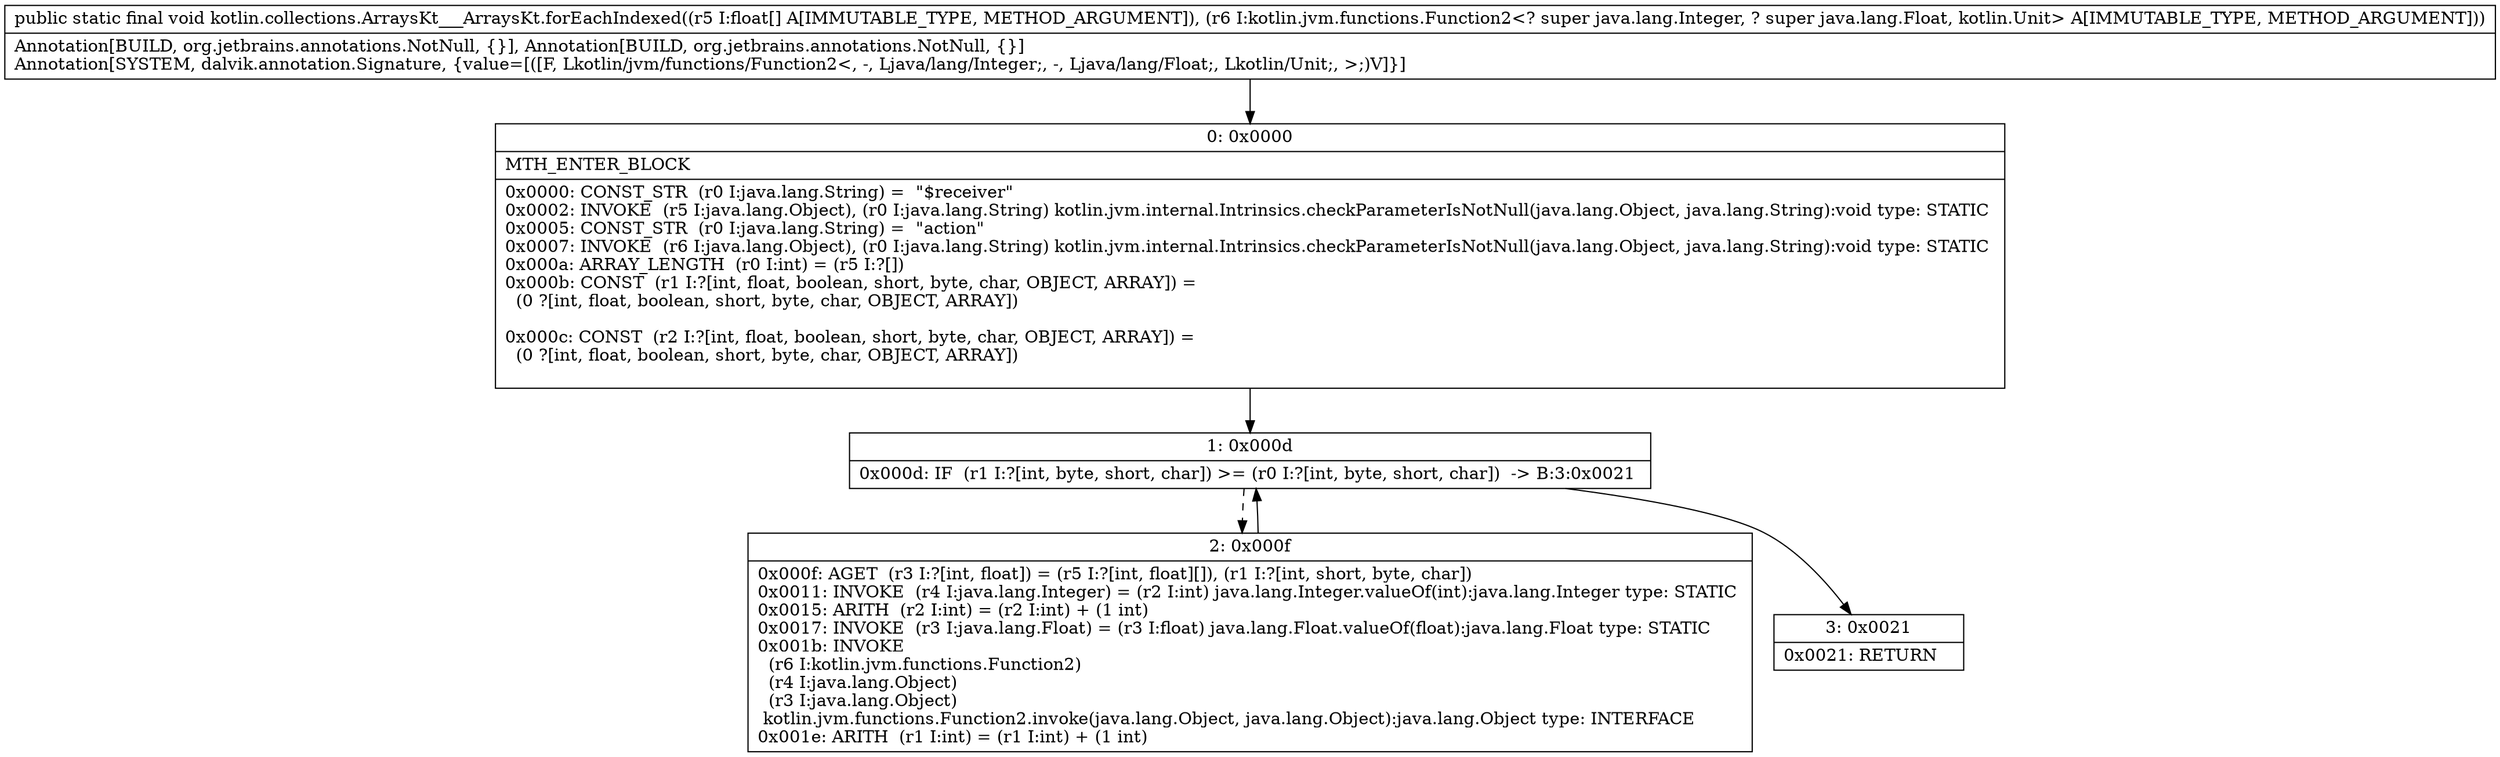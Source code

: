 digraph "CFG forkotlin.collections.ArraysKt___ArraysKt.forEachIndexed([FLkotlin\/jvm\/functions\/Function2;)V" {
Node_0 [shape=record,label="{0\:\ 0x0000|MTH_ENTER_BLOCK\l|0x0000: CONST_STR  (r0 I:java.lang.String) =  \"$receiver\" \l0x0002: INVOKE  (r5 I:java.lang.Object), (r0 I:java.lang.String) kotlin.jvm.internal.Intrinsics.checkParameterIsNotNull(java.lang.Object, java.lang.String):void type: STATIC \l0x0005: CONST_STR  (r0 I:java.lang.String) =  \"action\" \l0x0007: INVOKE  (r6 I:java.lang.Object), (r0 I:java.lang.String) kotlin.jvm.internal.Intrinsics.checkParameterIsNotNull(java.lang.Object, java.lang.String):void type: STATIC \l0x000a: ARRAY_LENGTH  (r0 I:int) = (r5 I:?[]) \l0x000b: CONST  (r1 I:?[int, float, boolean, short, byte, char, OBJECT, ARRAY]) = \l  (0 ?[int, float, boolean, short, byte, char, OBJECT, ARRAY])\l \l0x000c: CONST  (r2 I:?[int, float, boolean, short, byte, char, OBJECT, ARRAY]) = \l  (0 ?[int, float, boolean, short, byte, char, OBJECT, ARRAY])\l \l}"];
Node_1 [shape=record,label="{1\:\ 0x000d|0x000d: IF  (r1 I:?[int, byte, short, char]) \>= (r0 I:?[int, byte, short, char])  \-\> B:3:0x0021 \l}"];
Node_2 [shape=record,label="{2\:\ 0x000f|0x000f: AGET  (r3 I:?[int, float]) = (r5 I:?[int, float][]), (r1 I:?[int, short, byte, char]) \l0x0011: INVOKE  (r4 I:java.lang.Integer) = (r2 I:int) java.lang.Integer.valueOf(int):java.lang.Integer type: STATIC \l0x0015: ARITH  (r2 I:int) = (r2 I:int) + (1 int) \l0x0017: INVOKE  (r3 I:java.lang.Float) = (r3 I:float) java.lang.Float.valueOf(float):java.lang.Float type: STATIC \l0x001b: INVOKE  \l  (r6 I:kotlin.jvm.functions.Function2)\l  (r4 I:java.lang.Object)\l  (r3 I:java.lang.Object)\l kotlin.jvm.functions.Function2.invoke(java.lang.Object, java.lang.Object):java.lang.Object type: INTERFACE \l0x001e: ARITH  (r1 I:int) = (r1 I:int) + (1 int) \l}"];
Node_3 [shape=record,label="{3\:\ 0x0021|0x0021: RETURN   \l}"];
MethodNode[shape=record,label="{public static final void kotlin.collections.ArraysKt___ArraysKt.forEachIndexed((r5 I:float[] A[IMMUTABLE_TYPE, METHOD_ARGUMENT]), (r6 I:kotlin.jvm.functions.Function2\<? super java.lang.Integer, ? super java.lang.Float, kotlin.Unit\> A[IMMUTABLE_TYPE, METHOD_ARGUMENT]))  | Annotation[BUILD, org.jetbrains.annotations.NotNull, \{\}], Annotation[BUILD, org.jetbrains.annotations.NotNull, \{\}]\lAnnotation[SYSTEM, dalvik.annotation.Signature, \{value=[([F, Lkotlin\/jvm\/functions\/Function2\<, \-, Ljava\/lang\/Integer;, \-, Ljava\/lang\/Float;, Lkotlin\/Unit;, \>;)V]\}]\l}"];
MethodNode -> Node_0;
Node_0 -> Node_1;
Node_1 -> Node_2[style=dashed];
Node_1 -> Node_3;
Node_2 -> Node_1;
}

